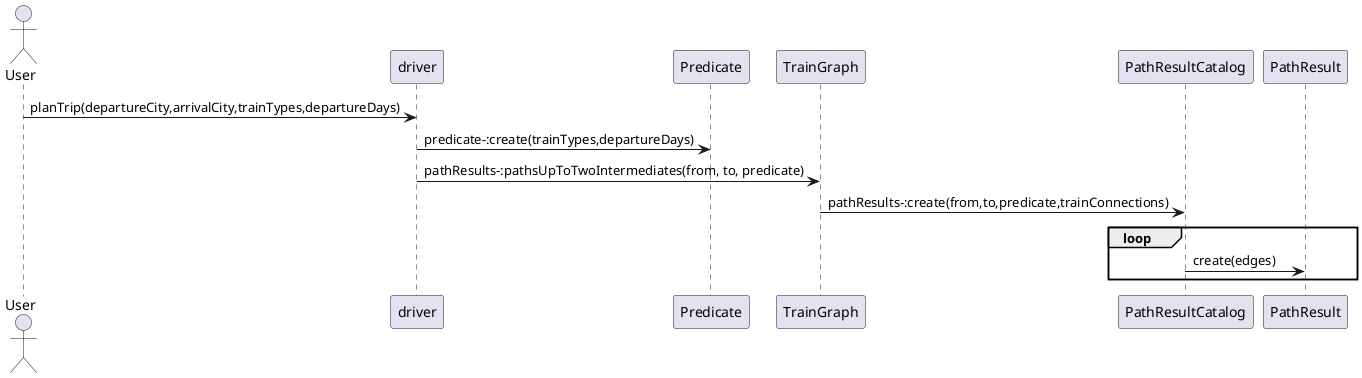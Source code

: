 @startuml planTripSequence
actor User
participant driver
participant Predicate
participant TrainGraph
participant PathResultCatalog
participant PathResult


User -> driver :  planTrip(departureCity,arrivalCity,trainTypes,departureDays)
driver->Predicate : predicate-:create(trainTypes,departureDays)
driver -> TrainGraph : pathResults-:pathsUpToTwoIntermediates(from, to, predicate) 
TrainGraph -> PathResultCatalog : pathResults-:create(from,to,predicate,trainConnections)

loop
    PathResultCatalog -> PathResult : create(edges)
end

@enduml
